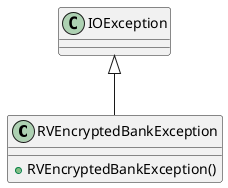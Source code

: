 @startuml
class RVEncryptedBankException {
    + RVEncryptedBankException()
}
IOException <|-- RVEncryptedBankException
@enduml
